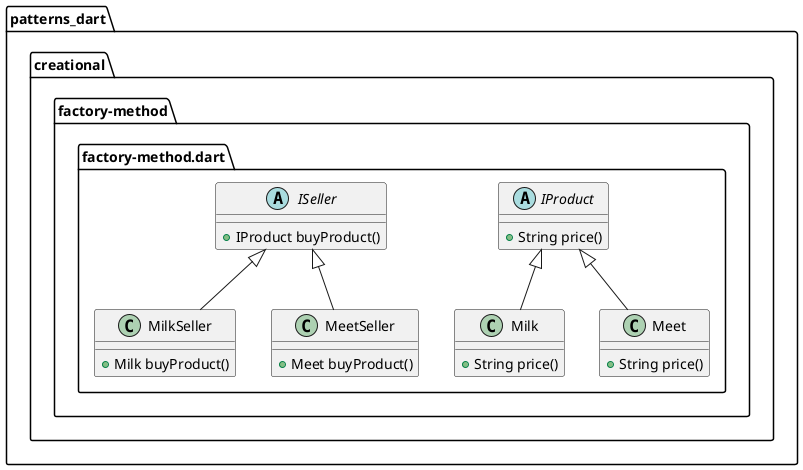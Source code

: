 @startuml
set namespaceSeparator ::

abstract class "patterns_dart::creational::factory-method::factory-method.dart::IProduct" {
  +String price()
}

abstract class "patterns_dart::creational::factory-method::factory-method.dart::ISeller" {
  +IProduct buyProduct()
}

class "patterns_dart::creational::factory-method::factory-method.dart::MilkSeller" {
  +Milk buyProduct()
}

"patterns_dart::creational::factory-method::factory-method.dart::ISeller" <|-- "patterns_dart::creational::factory-method::factory-method.dart::MilkSeller"

class "patterns_dart::creational::factory-method::factory-method.dart::MeetSeller" {
  +Meet buyProduct()
}

"patterns_dart::creational::factory-method::factory-method.dart::ISeller" <|-- "patterns_dart::creational::factory-method::factory-method.dart::MeetSeller"

class "patterns_dart::creational::factory-method::factory-method.dart::Milk" {
  +String price()
}

"patterns_dart::creational::factory-method::factory-method.dart::IProduct" <|-- "patterns_dart::creational::factory-method::factory-method.dart::Milk"

class "patterns_dart::creational::factory-method::factory-method.dart::Meet" {
  +String price()
}

"patterns_dart::creational::factory-method::factory-method.dart::IProduct" <|-- "patterns_dart::creational::factory-method::factory-method.dart::Meet"


@enduml